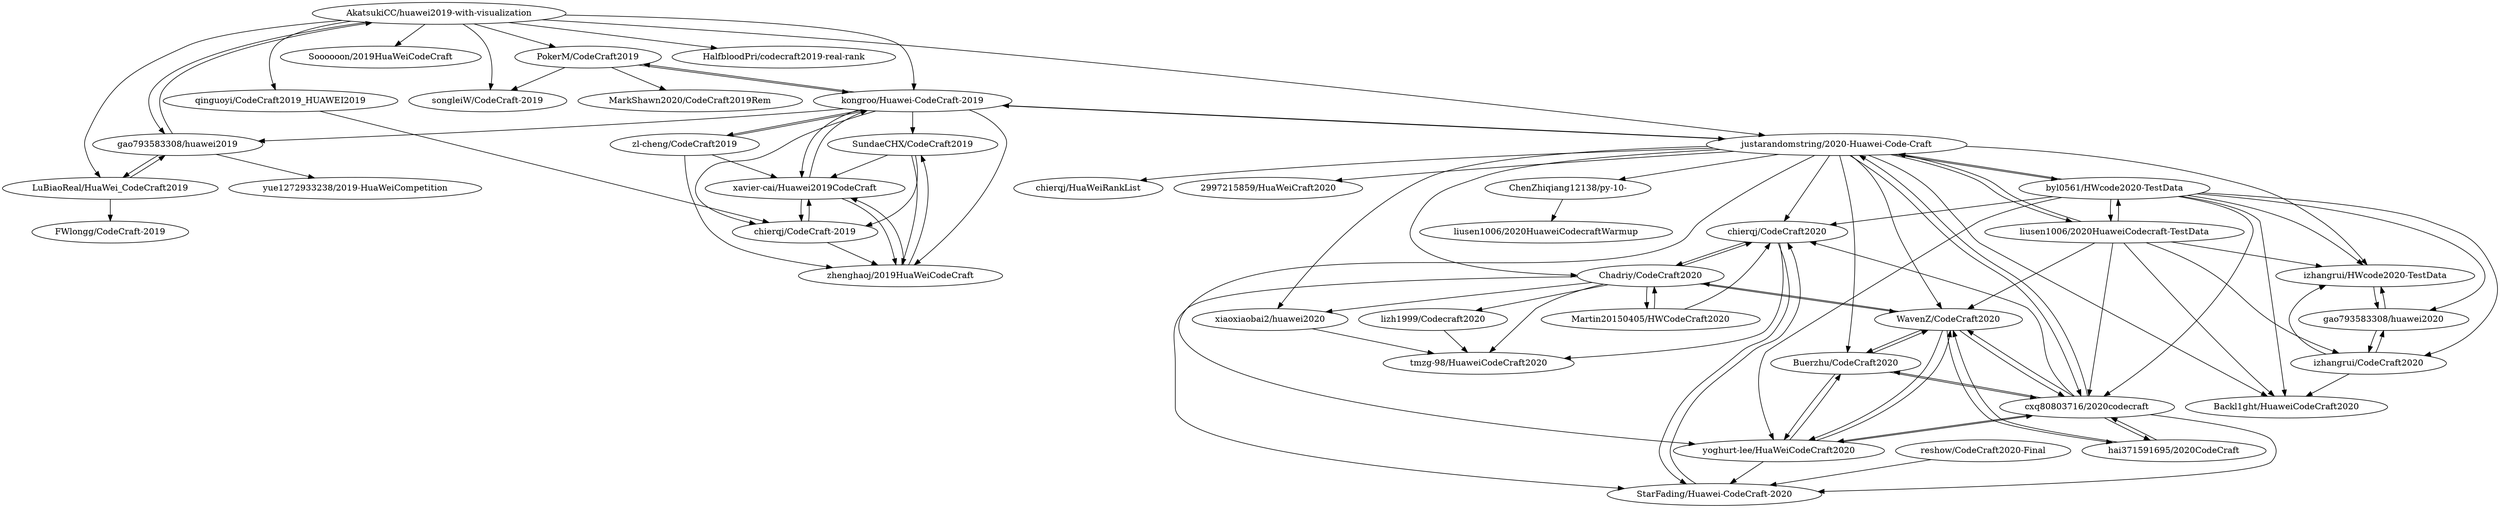 digraph G {
"AkatsukiCC/huawei2019-with-visualization" -> "gao793583308/huawei2019"
"AkatsukiCC/huawei2019-with-visualization" -> "PokerM/CodeCraft2019"
"AkatsukiCC/huawei2019-with-visualization" -> "kongroo/Huawei-CodeCraft-2019"
"AkatsukiCC/huawei2019-with-visualization" -> "Soooooon/2019HuaWeiCodeCraft"
"AkatsukiCC/huawei2019-with-visualization" -> "LuBiaoReal/HuaWei_CodeCraft2019"
"AkatsukiCC/huawei2019-with-visualization" -> "qinguoyi/CodeCraft2019_HUAWEI2019"
"AkatsukiCC/huawei2019-with-visualization" -> "HalfbloodPri/codecraft2019-real-rank"
"AkatsukiCC/huawei2019-with-visualization" -> "justarandomstring/2020-Huawei-Code-Craft"
"AkatsukiCC/huawei2019-with-visualization" -> "songleiW/CodeCraft-2019"
"gao793583308/huawei2019" -> "LuBiaoReal/HuaWei_CodeCraft2019"
"gao793583308/huawei2019" -> "yue1272933238/2019-HuaWeiCompetition"
"gao793583308/huawei2019" -> "AkatsukiCC/huawei2019-with-visualization"
"kongroo/Huawei-CodeCraft-2019" -> "xavier-cai/Huawei2019CodeCraft"
"kongroo/Huawei-CodeCraft-2019" -> "PokerM/CodeCraft2019"
"kongroo/Huawei-CodeCraft-2019" -> "zl-cheng/CodeCraft2019"
"kongroo/Huawei-CodeCraft-2019" -> "chierqj/CodeCraft-2019"
"kongroo/Huawei-CodeCraft-2019" -> "zhenghaoj/2019HuaWeiCodeCraft"
"kongroo/Huawei-CodeCraft-2019" -> "SundaeCHX/CodeCraft2019"
"kongroo/Huawei-CodeCraft-2019" -> "justarandomstring/2020-Huawei-Code-Craft"
"kongroo/Huawei-CodeCraft-2019" -> "gao793583308/huawei2019"
"qinguoyi/CodeCraft2019_HUAWEI2019" -> "chierqj/CodeCraft-2019"
"xavier-cai/Huawei2019CodeCraft" -> "chierqj/CodeCraft-2019"
"xavier-cai/Huawei2019CodeCraft" -> "zhenghaoj/2019HuaWeiCodeCraft"
"xavier-cai/Huawei2019CodeCraft" -> "kongroo/Huawei-CodeCraft-2019"
"zl-cheng/CodeCraft2019" -> "zhenghaoj/2019HuaWeiCodeCraft"
"zl-cheng/CodeCraft2019" -> "xavier-cai/Huawei2019CodeCraft"
"zl-cheng/CodeCraft2019" -> "kongroo/Huawei-CodeCraft-2019"
"PokerM/CodeCraft2019" -> "MarkShawn2020/CodeCraft2019Rem"
"PokerM/CodeCraft2019" -> "kongroo/Huawei-CodeCraft-2019"
"PokerM/CodeCraft2019" -> "songleiW/CodeCraft-2019"
"SundaeCHX/CodeCraft2019" -> "zhenghaoj/2019HuaWeiCodeCraft"
"SundaeCHX/CodeCraft2019" -> "chierqj/CodeCraft-2019"
"SundaeCHX/CodeCraft2019" -> "xavier-cai/Huawei2019CodeCraft"
"chierqj/CodeCraft-2019" -> "xavier-cai/Huawei2019CodeCraft"
"chierqj/CodeCraft-2019" -> "zhenghaoj/2019HuaWeiCodeCraft"
"zhenghaoj/2019HuaWeiCodeCraft" -> "SundaeCHX/CodeCraft2019"
"zhenghaoj/2019HuaWeiCodeCraft" -> "xavier-cai/Huawei2019CodeCraft"
"LuBiaoReal/HuaWei_CodeCraft2019" -> "gao793583308/huawei2019"
"LuBiaoReal/HuaWei_CodeCraft2019" -> "FWlongg/CodeCraft-2019"
"chierqj/CodeCraft2020" -> "StarFading/Huawei-CodeCraft-2020"
"chierqj/CodeCraft2020" -> "Chadriy/CodeCraft2020"
"chierqj/CodeCraft2020" -> "tmzg-98/HuaweiCodeCraft2020"
"byl0561/HWcode2020-TestData" -> "liusen1006/2020HuaweiCodecraft-TestData"
"byl0561/HWcode2020-TestData" -> "justarandomstring/2020-Huawei-Code-Craft"
"byl0561/HWcode2020-TestData" -> "izhangrui/HWcode2020-TestData"
"byl0561/HWcode2020-TestData" -> "izhangrui/CodeCraft2020"
"byl0561/HWcode2020-TestData" -> "cxq80803716/2020codecraft"
"byl0561/HWcode2020-TestData" -> "gao793583308/huawei2020"
"byl0561/HWcode2020-TestData" -> "chierqj/CodeCraft2020"
"byl0561/HWcode2020-TestData" -> "yoghurt-lee/HuaWeiCodeCraft2020"
"byl0561/HWcode2020-TestData" -> "Backl1ght/HuaweiCodeCraft2020"
"cxq80803716/2020codecraft" -> "yoghurt-lee/HuaWeiCodeCraft2020"
"cxq80803716/2020codecraft" -> "WavenZ/CodeCraft2020"
"cxq80803716/2020codecraft" -> "hai371591695/2020CodeCraft"
"cxq80803716/2020codecraft" -> "chierqj/CodeCraft2020"
"cxq80803716/2020codecraft" -> "justarandomstring/2020-Huawei-Code-Craft"
"cxq80803716/2020codecraft" -> "StarFading/Huawei-CodeCraft-2020"
"cxq80803716/2020codecraft" -> "Buerzhu/CodeCraft2020"
"StarFading/Huawei-CodeCraft-2020" -> "chierqj/CodeCraft2020"
"justarandomstring/2020-Huawei-Code-Craft" -> "byl0561/HWcode2020-TestData"
"justarandomstring/2020-Huawei-Code-Craft" -> "liusen1006/2020HuaweiCodecraft-TestData"
"justarandomstring/2020-Huawei-Code-Craft" -> "cxq80803716/2020codecraft"
"justarandomstring/2020-Huawei-Code-Craft" -> "WavenZ/CodeCraft2020"
"justarandomstring/2020-Huawei-Code-Craft" -> "yoghurt-lee/HuaWeiCodeCraft2020"
"justarandomstring/2020-Huawei-Code-Craft" -> "Chadriy/CodeCraft2020"
"justarandomstring/2020-Huawei-Code-Craft" -> "izhangrui/HWcode2020-TestData"
"justarandomstring/2020-Huawei-Code-Craft" -> "chierqj/HuaWeiRankList"
"justarandomstring/2020-Huawei-Code-Craft" -> "chierqj/CodeCraft2020"
"justarandomstring/2020-Huawei-Code-Craft" -> "2997215859/HuaWeiCraft2020"
"justarandomstring/2020-Huawei-Code-Craft" -> "Buerzhu/CodeCraft2020"
"justarandomstring/2020-Huawei-Code-Craft" -> "Backl1ght/HuaweiCodeCraft2020"
"justarandomstring/2020-Huawei-Code-Craft" -> "kongroo/Huawei-CodeCraft-2019"
"justarandomstring/2020-Huawei-Code-Craft" -> "xiaoxiaobai2/huawei2020"
"justarandomstring/2020-Huawei-Code-Craft" -> "ChenZhiqiang12138/py-10-"
"Buerzhu/CodeCraft2020" -> "WavenZ/CodeCraft2020"
"Buerzhu/CodeCraft2020" -> "yoghurt-lee/HuaWeiCodeCraft2020"
"Buerzhu/CodeCraft2020" -> "cxq80803716/2020codecraft"
"liusen1006/2020HuaweiCodecraft-TestData" -> "byl0561/HWcode2020-TestData"
"liusen1006/2020HuaweiCodecraft-TestData" -> "justarandomstring/2020-Huawei-Code-Craft"
"liusen1006/2020HuaweiCodecraft-TestData" -> "izhangrui/CodeCraft2020"
"liusen1006/2020HuaweiCodecraft-TestData" -> "cxq80803716/2020codecraft"
"liusen1006/2020HuaweiCodecraft-TestData" -> "izhangrui/HWcode2020-TestData"
"liusen1006/2020HuaweiCodecraft-TestData" -> "WavenZ/CodeCraft2020"
"liusen1006/2020HuaweiCodecraft-TestData" -> "Backl1ght/HuaweiCodeCraft2020"
"hai371591695/2020CodeCraft" -> "WavenZ/CodeCraft2020"
"hai371591695/2020CodeCraft" -> "cxq80803716/2020codecraft"
"yoghurt-lee/HuaWeiCodeCraft2020" -> "WavenZ/CodeCraft2020"
"yoghurt-lee/HuaWeiCodeCraft2020" -> "cxq80803716/2020codecraft"
"yoghurt-lee/HuaWeiCodeCraft2020" -> "StarFading/Huawei-CodeCraft-2020"
"yoghurt-lee/HuaWeiCodeCraft2020" -> "Buerzhu/CodeCraft2020"
"gao793583308/huawei2020" -> "izhangrui/CodeCraft2020"
"gao793583308/huawei2020" -> "izhangrui/HWcode2020-TestData"
"reshow/CodeCraft2020-Final" -> "StarFading/Huawei-CodeCraft-2020"
"Chadriy/CodeCraft2020" -> "chierqj/CodeCraft2020"
"Chadriy/CodeCraft2020" -> "WavenZ/CodeCraft2020"
"Chadriy/CodeCraft2020" -> "Martin20150405/HWCodeCraft2020"
"Chadriy/CodeCraft2020" -> "tmzg-98/HuaweiCodeCraft2020"
"Chadriy/CodeCraft2020" -> "lizh1999/Codecraft2020"
"Chadriy/CodeCraft2020" -> "StarFading/Huawei-CodeCraft-2020"
"Chadriy/CodeCraft2020" -> "xiaoxiaobai2/huawei2020"
"Martin20150405/HWCodeCraft2020" -> "Chadriy/CodeCraft2020"
"Martin20150405/HWCodeCraft2020" -> "chierqj/CodeCraft2020"
"ChenZhiqiang12138/py-10-" -> "liusen1006/2020HuaweiCodecraftWarmup"
"izhangrui/CodeCraft2020" -> "gao793583308/huawei2020"
"izhangrui/CodeCraft2020" -> "izhangrui/HWcode2020-TestData"
"izhangrui/CodeCraft2020" -> "Backl1ght/HuaweiCodeCraft2020"
"xiaoxiaobai2/huawei2020" -> "tmzg-98/HuaweiCodeCraft2020"
"WavenZ/CodeCraft2020" -> "yoghurt-lee/HuaWeiCodeCraft2020"
"WavenZ/CodeCraft2020" -> "cxq80803716/2020codecraft"
"WavenZ/CodeCraft2020" -> "Buerzhu/CodeCraft2020"
"WavenZ/CodeCraft2020" -> "hai371591695/2020CodeCraft"
"WavenZ/CodeCraft2020" -> "Chadriy/CodeCraft2020"
"izhangrui/HWcode2020-TestData" -> "gao793583308/huawei2020"
"lizh1999/Codecraft2020" -> "tmzg-98/HuaweiCodeCraft2020"
"AkatsukiCC/huawei2019-with-visualization" ["l"="0.23,46.865"]
"gao793583308/huawei2019" ["l"="0.249,46.87"]
"PokerM/CodeCraft2019" ["l"="0.217,46.853"]
"kongroo/Huawei-CodeCraft-2019" ["l"="0.238,46.841"]
"Soooooon/2019HuaWeiCodeCraft" ["l"="0.21,46.881"]
"LuBiaoReal/HuaWei_CodeCraft2019" ["l"="0.245,46.883"]
"qinguoyi/CodeCraft2019_HUAWEI2019" ["l"="0.264,46.862"]
"HalfbloodPri/codecraft2019-real-rank" ["l"="0.227,46.884"]
"justarandomstring/2020-Huawei-Code-Craft" ["l"="0.196,46.824"]
"songleiW/CodeCraft-2019" ["l"="0.208,46.867"]
"yue1272933238/2019-HuaWeiCompetition" ["l"="0.269,46.882"]
"xavier-cai/Huawei2019CodeCraft" ["l"="0.255,46.834"]
"zl-cheng/CodeCraft2019" ["l"="0.269,46.844"]
"chierqj/CodeCraft-2019" ["l"="0.258,46.844"]
"zhenghaoj/2019HuaWeiCodeCraft" ["l"="0.271,46.834"]
"SundaeCHX/CodeCraft2019" ["l"="0.262,46.825"]
"MarkShawn2020/CodeCraft2019Rem" ["l"="0.196,46.86"]
"FWlongg/CodeCraft-2019" ["l"="0.251,46.898"]
"chierqj/CodeCraft2020" ["l"="0.203,46.804"]
"StarFading/Huawei-CodeCraft-2020" ["l"="0.194,46.792"]
"Chadriy/CodeCraft2020" ["l"="0.211,46.797"]
"tmzg-98/HuaweiCodeCraft2020" ["l"="0.22,46.791"]
"byl0561/HWcode2020-TestData" ["l"="0.166,46.819"]
"liusen1006/2020HuaweiCodecraft-TestData" ["l"="0.177,46.825"]
"izhangrui/HWcode2020-TestData" ["l"="0.159,46.832"]
"izhangrui/CodeCraft2020" ["l"="0.149,46.825"]
"cxq80803716/2020codecraft" ["l"="0.179,46.808"]
"gao793583308/huawei2020" ["l"="0.14,46.833"]
"yoghurt-lee/HuaWeiCodeCraft2020" ["l"="0.19,46.81"]
"Backl1ght/HuaweiCodeCraft2020" ["l"="0.17,46.834"]
"WavenZ/CodeCraft2020" ["l"="0.189,46.801"]
"hai371591695/2020CodeCraft" ["l"="0.174,46.792"]
"Buerzhu/CodeCraft2020" ["l"="0.172,46.801"]
"chierqj/HuaWeiRankList" ["l"="0.156,46.809"]
"2997215859/HuaWeiCraft2020" ["l"="0.201,46.839"]
"xiaoxiaobai2/huawei2020" ["l"="0.218,46.808"]
"ChenZhiqiang12138/py-10-" ["l"="0.177,46.846"]
"reshow/CodeCraft2020-Final" ["l"="0.189,46.774"]
"Martin20150405/HWCodeCraft2020" ["l"="0.23,46.795"]
"lizh1999/Codecraft2020" ["l"="0.221,46.78"]
"liusen1006/2020HuaweiCodecraftWarmup" ["l"="0.162,46.859"]
}